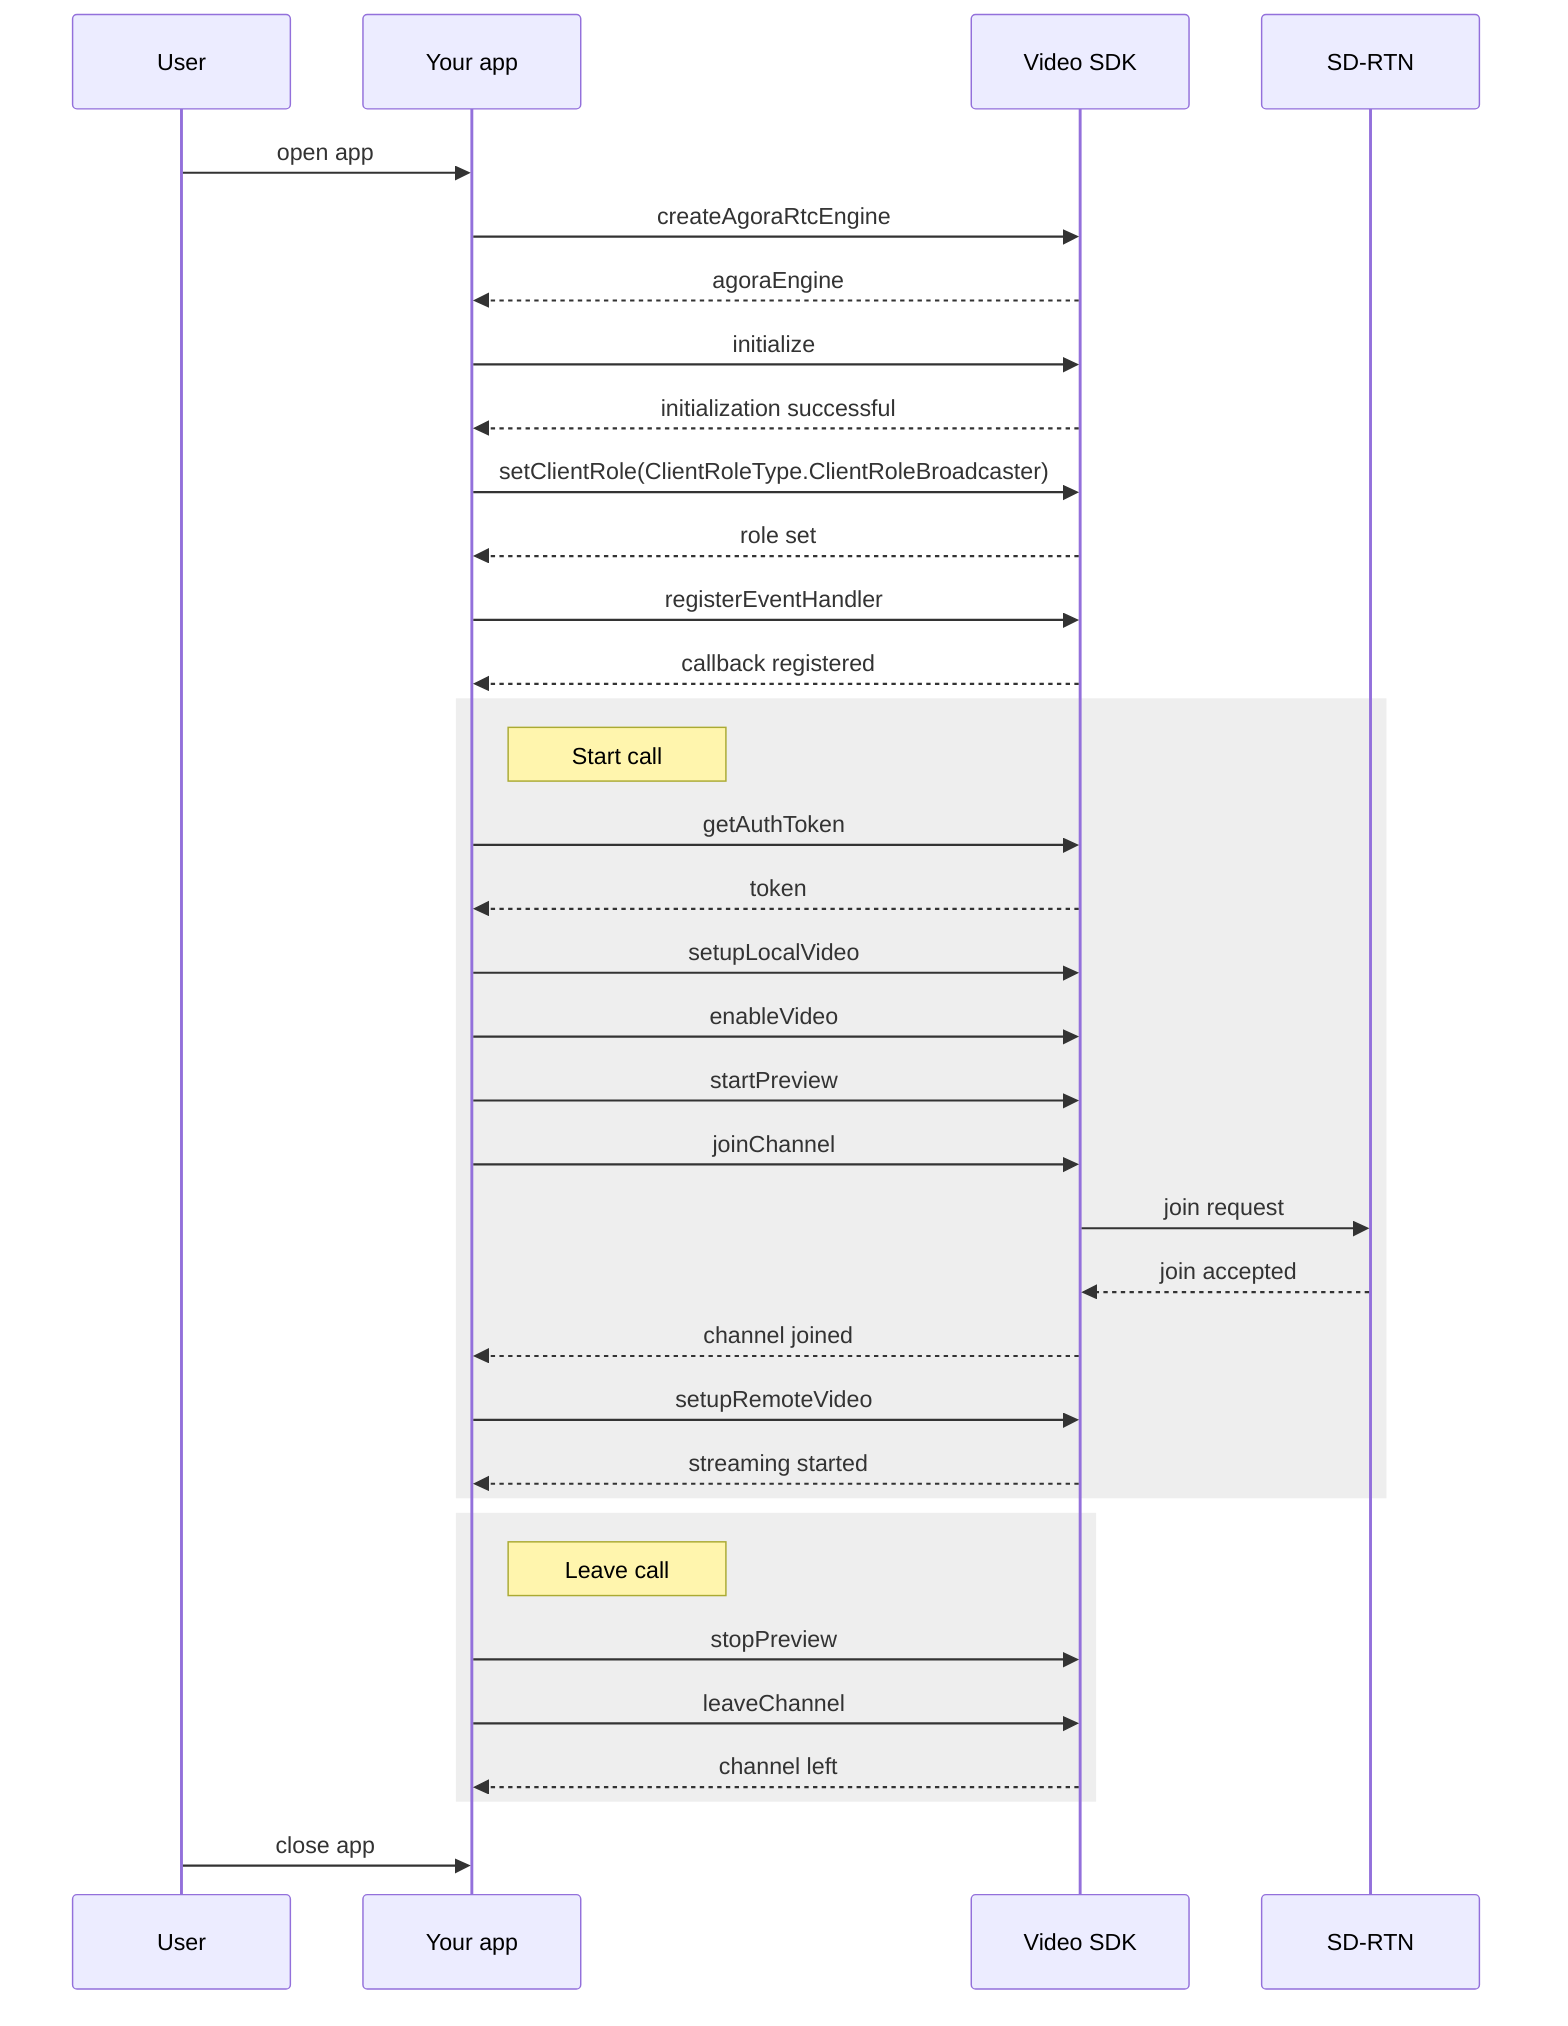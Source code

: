 sequenceDiagram
    participant User as User
    participant App as Your app
    participant SDK as Video SDK
    participant SDRTN as SD-RTN

    User->>App: open app
    App->>SDK: createAgoraRtcEngine
    SDK-->>App: agoraEngine
    App->>SDK: initialize
    SDK-->>App: initialization successful
    App->>SDK: setClientRole(ClientRoleType.ClientRoleBroadcaster)
    SDK-->>App: role set
    App->>SDK: registerEventHandler
    SDK-->>App: callback registered
    
    rect rgb(238, 238, 238)
    note right of App: Start call
    App->>SDK: getAuthToken
    SDK-->>App: token
    App->>SDK: setupLocalVideo
    App->>SDK: enableVideo
    App->>SDK: startPreview
    App->>SDK: joinChannel
    SDK->>SDRTN: join request
    SDRTN-->>SDK: join accepted
    SDK-->>App: channel joined
    App->>SDK: setupRemoteVideo
    SDK-->>App: streaming started
    end
    
    rect rgb(238, 238, 238)
    note right of App: Leave call
    App->>SDK: stopPreview
    App->>SDK: leaveChannel
    SDK-->>App: channel left
    end
    
    User->>App: close app